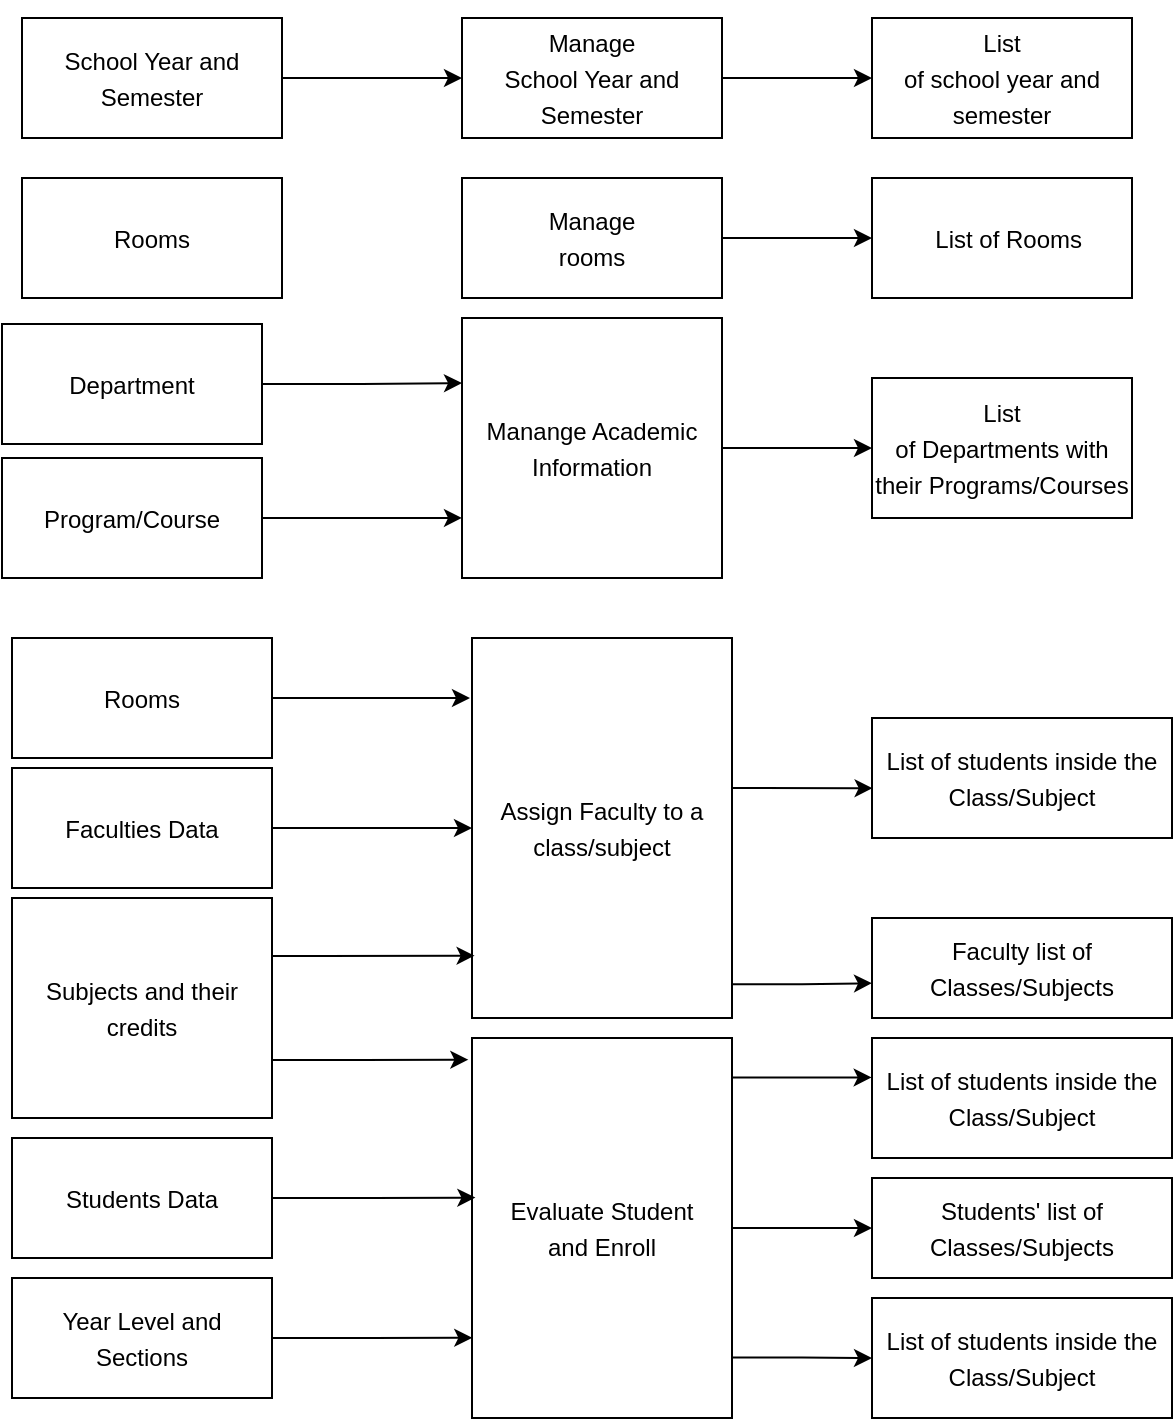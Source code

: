 <mxfile version="24.6.3" type="device">
  <diagram name="Page-1" id="xjJPVmZaullVreYkLp-5">
    <mxGraphModel dx="1886" dy="738" grid="1" gridSize="10" guides="1" tooltips="1" connect="1" arrows="1" fold="1" page="1" pageScale="1" pageWidth="850" pageHeight="1100" math="0" shadow="0">
      <root>
        <mxCell id="0" />
        <mxCell id="1" parent="0" />
        <mxCell id="RtvBwUcDOF_X8vf2SPrT-35" style="edgeStyle=orthogonalEdgeStyle;rounded=0;orthogonalLoop=1;jettySize=auto;html=1;" edge="1" parent="1" source="RtvBwUcDOF_X8vf2SPrT-1" target="RtvBwUcDOF_X8vf2SPrT-13">
          <mxGeometry relative="1" as="geometry" />
        </mxCell>
        <mxCell id="RtvBwUcDOF_X8vf2SPrT-1" value="&lt;p style=&quot;line-height:150%&quot; class=&quot;MsoNormal&quot;&gt;School Year and Semester&lt;/p&gt;" style="rounded=0;whiteSpace=wrap;html=1;" vertex="1" parent="1">
          <mxGeometry x="150" y="40" width="130" height="60" as="geometry" />
        </mxCell>
        <mxCell id="RtvBwUcDOF_X8vf2SPrT-3" value="&lt;p style=&quot;line-height:150%&quot; class=&quot;MsoNormal&quot;&gt;Subjects and their credits&lt;/p&gt;" style="rounded=0;whiteSpace=wrap;html=1;" vertex="1" parent="1">
          <mxGeometry x="145" y="480" width="130" height="110" as="geometry" />
        </mxCell>
        <mxCell id="RtvBwUcDOF_X8vf2SPrT-6" value="&lt;p style=&quot;line-height:150%&quot; class=&quot;MsoNormal&quot;&gt;Students Data&lt;b&gt;&lt;/b&gt;&lt;/p&gt;" style="rounded=0;whiteSpace=wrap;html=1;" vertex="1" parent="1">
          <mxGeometry x="145" y="600" width="130" height="60" as="geometry" />
        </mxCell>
        <mxCell id="RtvBwUcDOF_X8vf2SPrT-7" value="&lt;p style=&quot;line-height:150%&quot; class=&quot;MsoNormal&quot;&gt;Faculties Data&lt;b&gt;&lt;/b&gt;&lt;/p&gt;" style="rounded=0;whiteSpace=wrap;html=1;" vertex="1" parent="1">
          <mxGeometry x="145" y="415" width="130" height="60" as="geometry" />
        </mxCell>
        <mxCell id="RtvBwUcDOF_X8vf2SPrT-9" value="&lt;p style=&quot;line-height:150%&quot; class=&quot;MsoNormal&quot;&gt;Rooms&lt;b&gt;&lt;/b&gt;&lt;/p&gt;" style="rounded=0;whiteSpace=wrap;html=1;" vertex="1" parent="1">
          <mxGeometry x="150" y="120" width="130" height="60" as="geometry" />
        </mxCell>
        <mxCell id="RtvBwUcDOF_X8vf2SPrT-52" style="edgeStyle=orthogonalEdgeStyle;rounded=0;orthogonalLoop=1;jettySize=auto;html=1;entryX=0;entryY=0.25;entryDx=0;entryDy=0;" edge="1" parent="1" source="RtvBwUcDOF_X8vf2SPrT-10" target="RtvBwUcDOF_X8vf2SPrT-49">
          <mxGeometry relative="1" as="geometry" />
        </mxCell>
        <mxCell id="RtvBwUcDOF_X8vf2SPrT-10" value="&lt;p style=&quot;line-height:150%&quot; class=&quot;MsoNormal&quot;&gt;Department&lt;b&gt;&lt;/b&gt;&lt;/p&gt;" style="rounded=0;whiteSpace=wrap;html=1;" vertex="1" parent="1">
          <mxGeometry x="140" y="193" width="130" height="60" as="geometry" />
        </mxCell>
        <mxCell id="RtvBwUcDOF_X8vf2SPrT-53" style="edgeStyle=orthogonalEdgeStyle;rounded=0;orthogonalLoop=1;jettySize=auto;html=1;entryX=0;entryY=0.769;entryDx=0;entryDy=0;entryPerimeter=0;" edge="1" parent="1" source="RtvBwUcDOF_X8vf2SPrT-11" target="RtvBwUcDOF_X8vf2SPrT-49">
          <mxGeometry relative="1" as="geometry" />
        </mxCell>
        <mxCell id="RtvBwUcDOF_X8vf2SPrT-11" value="&lt;p style=&quot;line-height:150%&quot; class=&quot;MsoNormal&quot;&gt;Program/Course&lt;b&gt;&lt;/b&gt;&lt;/p&gt;" style="rounded=0;whiteSpace=wrap;html=1;" vertex="1" parent="1">
          <mxGeometry x="140" y="260" width="130" height="60" as="geometry" />
        </mxCell>
        <mxCell id="RtvBwUcDOF_X8vf2SPrT-12" value="&lt;p style=&quot;line-height:150%&quot; class=&quot;MsoNormal&quot;&gt;Year Level and Sections&lt;/p&gt;" style="rounded=0;whiteSpace=wrap;html=1;" vertex="1" parent="1">
          <mxGeometry x="145" y="670" width="130" height="60" as="geometry" />
        </mxCell>
        <mxCell id="RtvBwUcDOF_X8vf2SPrT-36" style="edgeStyle=orthogonalEdgeStyle;rounded=0;orthogonalLoop=1;jettySize=auto;html=1;entryX=0;entryY=0.5;entryDx=0;entryDy=0;" edge="1" parent="1" source="RtvBwUcDOF_X8vf2SPrT-13" target="RtvBwUcDOF_X8vf2SPrT-28">
          <mxGeometry relative="1" as="geometry" />
        </mxCell>
        <mxCell id="RtvBwUcDOF_X8vf2SPrT-13" value="&lt;p style=&quot;line-height: 150%;&quot; align=&quot;center&quot; class=&quot;MsoNormal&quot;&gt;Manage&lt;br/&gt;School Year and Semester&lt;/p&gt;" style="rounded=0;whiteSpace=wrap;html=1;" vertex="1" parent="1">
          <mxGeometry x="370" y="40" width="130" height="60" as="geometry" />
        </mxCell>
        <mxCell id="RtvBwUcDOF_X8vf2SPrT-46" style="edgeStyle=orthogonalEdgeStyle;rounded=0;orthogonalLoop=1;jettySize=auto;html=1;entryX=0;entryY=0.5;entryDx=0;entryDy=0;" edge="1" parent="1" source="RtvBwUcDOF_X8vf2SPrT-16" target="RtvBwUcDOF_X8vf2SPrT-25">
          <mxGeometry relative="1" as="geometry" />
        </mxCell>
        <mxCell id="RtvBwUcDOF_X8vf2SPrT-16" value="&lt;p style=&quot;line-height: 150%;&quot; align=&quot;center&quot; class=&quot;MsoNormal&quot;&gt;Manage&lt;br/&gt;rooms&lt;/p&gt;" style="rounded=0;whiteSpace=wrap;html=1;" vertex="1" parent="1">
          <mxGeometry x="370" y="120" width="130" height="60" as="geometry" />
        </mxCell>
        <mxCell id="RtvBwUcDOF_X8vf2SPrT-96" style="edgeStyle=orthogonalEdgeStyle;rounded=0;orthogonalLoop=1;jettySize=auto;html=1;entryX=0;entryY=0.5;entryDx=0;entryDy=0;" edge="1" parent="1" source="RtvBwUcDOF_X8vf2SPrT-17" target="RtvBwUcDOF_X8vf2SPrT-92">
          <mxGeometry relative="1" as="geometry" />
        </mxCell>
        <mxCell id="RtvBwUcDOF_X8vf2SPrT-98" style="edgeStyle=orthogonalEdgeStyle;rounded=0;orthogonalLoop=1;jettySize=auto;html=1;exitX=0.992;exitY=0.841;exitDx=0;exitDy=0;entryX=0;entryY=0.5;entryDx=0;entryDy=0;exitPerimeter=0;" edge="1" parent="1" source="RtvBwUcDOF_X8vf2SPrT-17" target="RtvBwUcDOF_X8vf2SPrT-95">
          <mxGeometry relative="1" as="geometry" />
        </mxCell>
        <mxCell id="RtvBwUcDOF_X8vf2SPrT-17" value="&lt;p style=&quot;line-height: 150%;&quot; align=&quot;center&quot; class=&quot;MsoNormal&quot;&gt;Evaluate Student and&amp;nbsp;&lt;span style=&quot;background-color: initial;&quot;&gt;Enroll&lt;/span&gt;&lt;/p&gt;" style="rounded=0;whiteSpace=wrap;html=1;" vertex="1" parent="1">
          <mxGeometry x="375" y="550" width="130" height="190" as="geometry" />
        </mxCell>
        <mxCell id="RtvBwUcDOF_X8vf2SPrT-25" value="&lt;p style=&quot;line-height:150%&quot; class=&quot;MsoNormal&quot;&gt;&amp;nbsp; List of Rooms&lt;/p&gt;" style="rounded=0;whiteSpace=wrap;html=1;" vertex="1" parent="1">
          <mxGeometry x="575" y="120" width="130" height="60" as="geometry" />
        </mxCell>
        <mxCell id="RtvBwUcDOF_X8vf2SPrT-28" value="&lt;p style=&quot;line-height:150%&quot; class=&quot;MsoNormal&quot;&gt;&lt;span style=&quot;line-height: 107%;&quot;&gt;&lt;font style=&quot;font-size: 12px;&quot;&gt;List&lt;br&gt;of school year and semester&lt;/font&gt;&lt;/span&gt;&lt;br&gt;&lt;/p&gt;" style="rounded=0;whiteSpace=wrap;html=1;" vertex="1" parent="1">
          <mxGeometry x="575" y="40" width="130" height="60" as="geometry" />
        </mxCell>
        <mxCell id="RtvBwUcDOF_X8vf2SPrT-29" value="&lt;p style=&quot;line-height:150%&quot; class=&quot;MsoNormal&quot;&gt;List of students inside the&lt;br/&gt;Class/Subject&lt;/p&gt;" style="rounded=0;whiteSpace=wrap;html=1;" vertex="1" parent="1">
          <mxGeometry x="575" y="550" width="150" height="60" as="geometry" />
        </mxCell>
        <mxCell id="RtvBwUcDOF_X8vf2SPrT-54" style="edgeStyle=orthogonalEdgeStyle;rounded=0;orthogonalLoop=1;jettySize=auto;html=1;entryX=0;entryY=0.5;entryDx=0;entryDy=0;" edge="1" parent="1" source="RtvBwUcDOF_X8vf2SPrT-49" target="RtvBwUcDOF_X8vf2SPrT-50">
          <mxGeometry relative="1" as="geometry" />
        </mxCell>
        <mxCell id="RtvBwUcDOF_X8vf2SPrT-49" value="&lt;p style=&quot;line-height: 150%;&quot; align=&quot;center&quot; class=&quot;MsoNormal&quot;&gt;Manange Academic Information&lt;/p&gt;" style="rounded=0;whiteSpace=wrap;html=1;" vertex="1" parent="1">
          <mxGeometry x="370" y="190" width="130" height="130" as="geometry" />
        </mxCell>
        <mxCell id="RtvBwUcDOF_X8vf2SPrT-50" value="&lt;p style=&quot;line-height:150%&quot; class=&quot;MsoNormal&quot;&gt;&lt;span style=&quot;line-height: 107%;&quot;&gt;&lt;font style=&quot;font-size: 12px;&quot;&gt;List&lt;br&gt;of Departments with their Programs/Courses&lt;/font&gt;&lt;/span&gt;&lt;br&gt;&lt;/p&gt;" style="rounded=0;whiteSpace=wrap;html=1;" vertex="1" parent="1">
          <mxGeometry x="575" y="220" width="130" height="70" as="geometry" />
        </mxCell>
        <mxCell id="RtvBwUcDOF_X8vf2SPrT-75" style="edgeStyle=orthogonalEdgeStyle;rounded=0;orthogonalLoop=1;jettySize=auto;html=1;entryX=0.013;entryY=0.42;entryDx=0;entryDy=0;entryPerimeter=0;" edge="1" parent="1" source="RtvBwUcDOF_X8vf2SPrT-6" target="RtvBwUcDOF_X8vf2SPrT-17">
          <mxGeometry relative="1" as="geometry">
            <Array as="points" />
          </mxGeometry>
        </mxCell>
        <mxCell id="RtvBwUcDOF_X8vf2SPrT-79" style="edgeStyle=orthogonalEdgeStyle;rounded=0;orthogonalLoop=1;jettySize=auto;html=1;entryX=-0.014;entryY=0.057;entryDx=0;entryDy=0;entryPerimeter=0;" edge="1" parent="1" source="RtvBwUcDOF_X8vf2SPrT-3" target="RtvBwUcDOF_X8vf2SPrT-17">
          <mxGeometry relative="1" as="geometry">
            <Array as="points">
              <mxPoint x="320" y="561" />
              <mxPoint x="373" y="560" />
            </Array>
          </mxGeometry>
        </mxCell>
        <mxCell id="RtvBwUcDOF_X8vf2SPrT-106" style="edgeStyle=orthogonalEdgeStyle;rounded=0;orthogonalLoop=1;jettySize=auto;html=1;exitX=1;exitY=0.911;exitDx=0;exitDy=0;entryX=0;entryY=0.652;entryDx=0;entryDy=0;entryPerimeter=0;exitPerimeter=0;" edge="1" parent="1" source="RtvBwUcDOF_X8vf2SPrT-80" target="RtvBwUcDOF_X8vf2SPrT-103">
          <mxGeometry relative="1" as="geometry">
            <Array as="points" />
          </mxGeometry>
        </mxCell>
        <mxCell id="RtvBwUcDOF_X8vf2SPrT-80" value="&lt;p style=&quot;line-height: 150%;&quot; align=&quot;center&quot; class=&quot;MsoNormal&quot;&gt;Assign Faculty to a class/subject&lt;/p&gt;" style="rounded=0;whiteSpace=wrap;html=1;" vertex="1" parent="1">
          <mxGeometry x="375" y="350" width="130" height="190" as="geometry" />
        </mxCell>
        <mxCell id="RtvBwUcDOF_X8vf2SPrT-84" value="&lt;p style=&quot;line-height:150%&quot; class=&quot;MsoNormal&quot;&gt;List of students inside the&lt;br/&gt;Class/Subject&lt;/p&gt;" style="rounded=0;whiteSpace=wrap;html=1;" vertex="1" parent="1">
          <mxGeometry x="575" y="390" width="150" height="60" as="geometry" />
        </mxCell>
        <mxCell id="RtvBwUcDOF_X8vf2SPrT-85" style="edgeStyle=orthogonalEdgeStyle;rounded=0;orthogonalLoop=1;jettySize=auto;html=1;entryX=0;entryY=0.5;entryDx=0;entryDy=0;" edge="1" parent="1" source="RtvBwUcDOF_X8vf2SPrT-7" target="RtvBwUcDOF_X8vf2SPrT-80">
          <mxGeometry relative="1" as="geometry">
            <mxPoint x="330" y="480" as="targetPoint" />
            <Array as="points">
              <mxPoint x="350" y="445" />
              <mxPoint x="350" y="445" />
            </Array>
          </mxGeometry>
        </mxCell>
        <mxCell id="RtvBwUcDOF_X8vf2SPrT-88" value="&lt;p style=&quot;line-height:150%&quot; class=&quot;MsoNormal&quot;&gt;Rooms&lt;b&gt;&lt;/b&gt;&lt;/p&gt;" style="rounded=0;whiteSpace=wrap;html=1;" vertex="1" parent="1">
          <mxGeometry x="145" y="350" width="130" height="60" as="geometry" />
        </mxCell>
        <mxCell id="RtvBwUcDOF_X8vf2SPrT-89" style="edgeStyle=orthogonalEdgeStyle;rounded=0;orthogonalLoop=1;jettySize=auto;html=1;" edge="1" parent="1" source="RtvBwUcDOF_X8vf2SPrT-88">
          <mxGeometry relative="1" as="geometry">
            <mxPoint x="374" y="380" as="targetPoint" />
            <Array as="points">
              <mxPoint x="374" y="380" />
            </Array>
          </mxGeometry>
        </mxCell>
        <mxCell id="RtvBwUcDOF_X8vf2SPrT-90" style="edgeStyle=orthogonalEdgeStyle;rounded=0;orthogonalLoop=1;jettySize=auto;html=1;entryX=0.002;entryY=0.585;entryDx=0;entryDy=0;entryPerimeter=0;" edge="1" parent="1" source="RtvBwUcDOF_X8vf2SPrT-80" target="RtvBwUcDOF_X8vf2SPrT-84">
          <mxGeometry relative="1" as="geometry">
            <Array as="points">
              <mxPoint x="520" y="425" />
              <mxPoint x="520" y="425" />
            </Array>
          </mxGeometry>
        </mxCell>
        <mxCell id="RtvBwUcDOF_X8vf2SPrT-92" value="&lt;p style=&quot;line-height:150%&quot; class=&quot;MsoNormal&quot;&gt;Students&#39; list of&lt;br&gt;Classes/Subjects&lt;/p&gt;" style="rounded=0;whiteSpace=wrap;html=1;" vertex="1" parent="1">
          <mxGeometry x="575" y="620" width="150" height="50" as="geometry" />
        </mxCell>
        <mxCell id="RtvBwUcDOF_X8vf2SPrT-95" value="&lt;p style=&quot;line-height:150%&quot; class=&quot;MsoNormal&quot;&gt;List of students inside the&lt;br/&gt;Class/Subject&lt;/p&gt;" style="rounded=0;whiteSpace=wrap;html=1;" vertex="1" parent="1">
          <mxGeometry x="575" y="680" width="150" height="60" as="geometry" />
        </mxCell>
        <mxCell id="RtvBwUcDOF_X8vf2SPrT-99" style="edgeStyle=orthogonalEdgeStyle;rounded=0;orthogonalLoop=1;jettySize=auto;html=1;entryX=0.001;entryY=0.789;entryDx=0;entryDy=0;entryPerimeter=0;" edge="1" parent="1" source="RtvBwUcDOF_X8vf2SPrT-12" target="RtvBwUcDOF_X8vf2SPrT-17">
          <mxGeometry relative="1" as="geometry" />
        </mxCell>
        <mxCell id="RtvBwUcDOF_X8vf2SPrT-101" style="edgeStyle=orthogonalEdgeStyle;rounded=0;orthogonalLoop=1;jettySize=auto;html=1;entryX=-0.001;entryY=0.329;entryDx=0;entryDy=0;entryPerimeter=0;" edge="1" parent="1" source="RtvBwUcDOF_X8vf2SPrT-17" target="RtvBwUcDOF_X8vf2SPrT-29">
          <mxGeometry relative="1" as="geometry">
            <Array as="points">
              <mxPoint x="540" y="570" />
            </Array>
          </mxGeometry>
        </mxCell>
        <mxCell id="RtvBwUcDOF_X8vf2SPrT-102" style="edgeStyle=orthogonalEdgeStyle;rounded=0;orthogonalLoop=1;jettySize=auto;html=1;entryX=0.01;entryY=0.836;entryDx=0;entryDy=0;entryPerimeter=0;" edge="1" parent="1" source="RtvBwUcDOF_X8vf2SPrT-3" target="RtvBwUcDOF_X8vf2SPrT-80">
          <mxGeometry relative="1" as="geometry">
            <Array as="points">
              <mxPoint x="300" y="509" />
              <mxPoint x="300" y="509" />
            </Array>
          </mxGeometry>
        </mxCell>
        <mxCell id="RtvBwUcDOF_X8vf2SPrT-103" value="&lt;p style=&quot;line-height:150%&quot; class=&quot;MsoNormal&quot;&gt;Faculty list of&lt;br&gt;Classes/Subjects&lt;/p&gt;" style="rounded=0;whiteSpace=wrap;html=1;" vertex="1" parent="1">
          <mxGeometry x="575" y="490" width="150" height="50" as="geometry" />
        </mxCell>
      </root>
    </mxGraphModel>
  </diagram>
</mxfile>
